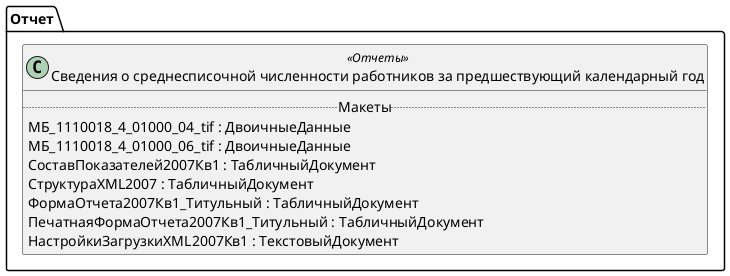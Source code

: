 ﻿@startuml РегламентированныйОтчетСведенияОСреднесписочнойЧисленностиРаботников
'!include templates.wsd
'..\include templates.wsd
class Отчет.РегламентированныйОтчетСведенияОСреднесписочнойЧисленностиРаботников as "Сведения о среднесписочной численности работников за предшествующий календарный год" <<Отчеты>>
{
..Макеты..
МБ_1110018_4_01000_04_tif : ДвоичныеДанные
МБ_1110018_4_01000_06_tif : ДвоичныеДанные
СоставПоказателей2007Кв1 : ТабличныйДокумент
СтруктураXML2007 : ТабличныйДокумент
ФормаОтчета2007Кв1_Титульный : ТабличныйДокумент
ПечатнаяФормаОтчета2007Кв1_Титульный : ТабличныйДокумент
НастройкиЗагрузкиXML2007Кв1 : ТекстовыйДокумент
}
@enduml

